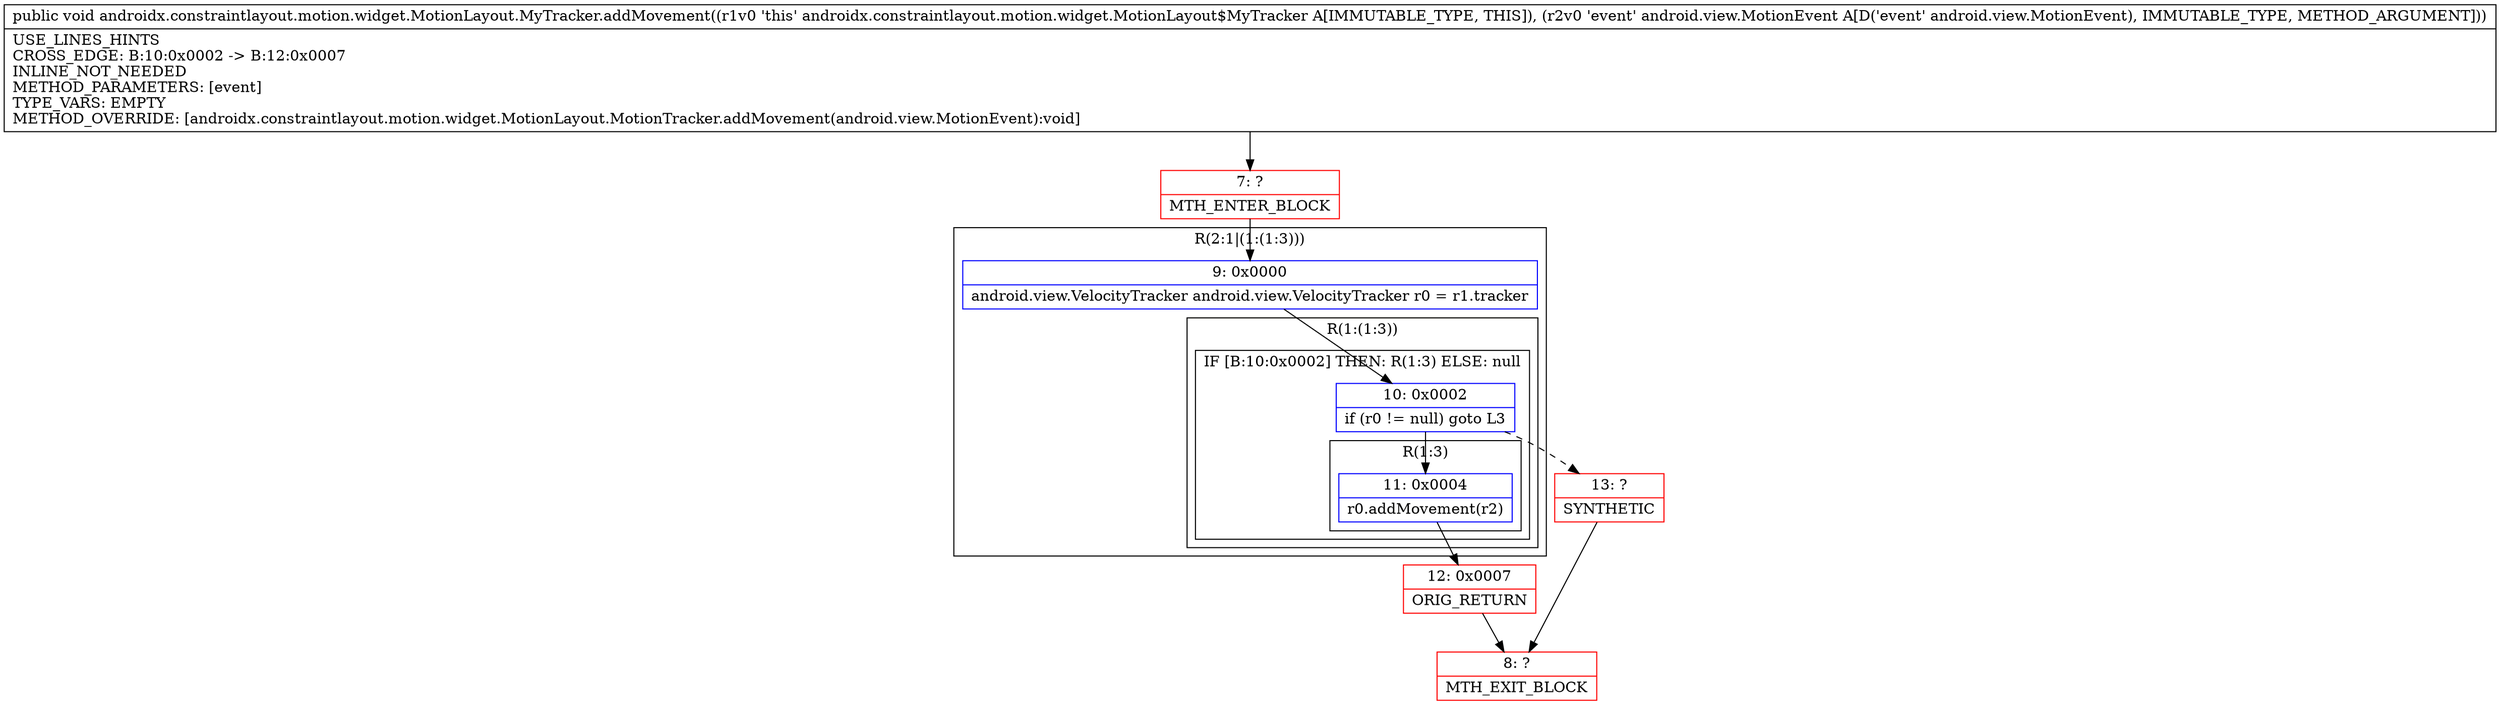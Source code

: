 digraph "CFG forandroidx.constraintlayout.motion.widget.MotionLayout.MyTracker.addMovement(Landroid\/view\/MotionEvent;)V" {
subgraph cluster_Region_1913800206 {
label = "R(2:1|(1:(1:3)))";
node [shape=record,color=blue];
Node_9 [shape=record,label="{9\:\ 0x0000|android.view.VelocityTracker android.view.VelocityTracker r0 = r1.tracker\l}"];
subgraph cluster_Region_1837633943 {
label = "R(1:(1:3))";
node [shape=record,color=blue];
subgraph cluster_IfRegion_1053929633 {
label = "IF [B:10:0x0002] THEN: R(1:3) ELSE: null";
node [shape=record,color=blue];
Node_10 [shape=record,label="{10\:\ 0x0002|if (r0 != null) goto L3\l}"];
subgraph cluster_Region_1292806328 {
label = "R(1:3)";
node [shape=record,color=blue];
Node_11 [shape=record,label="{11\:\ 0x0004|r0.addMovement(r2)\l}"];
}
}
}
}
Node_7 [shape=record,color=red,label="{7\:\ ?|MTH_ENTER_BLOCK\l}"];
Node_12 [shape=record,color=red,label="{12\:\ 0x0007|ORIG_RETURN\l}"];
Node_8 [shape=record,color=red,label="{8\:\ ?|MTH_EXIT_BLOCK\l}"];
Node_13 [shape=record,color=red,label="{13\:\ ?|SYNTHETIC\l}"];
MethodNode[shape=record,label="{public void androidx.constraintlayout.motion.widget.MotionLayout.MyTracker.addMovement((r1v0 'this' androidx.constraintlayout.motion.widget.MotionLayout$MyTracker A[IMMUTABLE_TYPE, THIS]), (r2v0 'event' android.view.MotionEvent A[D('event' android.view.MotionEvent), IMMUTABLE_TYPE, METHOD_ARGUMENT]))  | USE_LINES_HINTS\lCROSS_EDGE: B:10:0x0002 \-\> B:12:0x0007\lINLINE_NOT_NEEDED\lMETHOD_PARAMETERS: [event]\lTYPE_VARS: EMPTY\lMETHOD_OVERRIDE: [androidx.constraintlayout.motion.widget.MotionLayout.MotionTracker.addMovement(android.view.MotionEvent):void]\l}"];
MethodNode -> Node_7;Node_9 -> Node_10;
Node_10 -> Node_11;
Node_10 -> Node_13[style=dashed];
Node_11 -> Node_12;
Node_7 -> Node_9;
Node_12 -> Node_8;
Node_13 -> Node_8;
}

